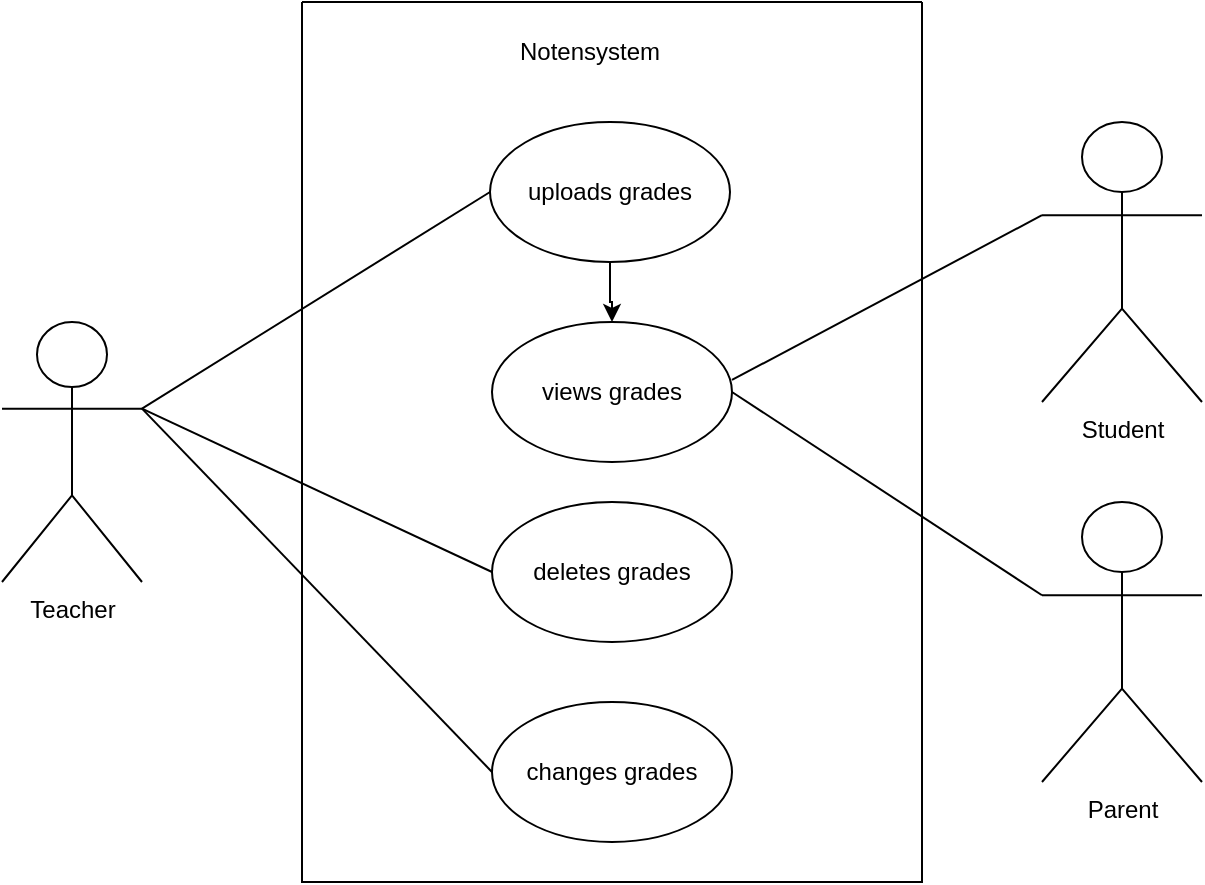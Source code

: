 <mxfile version="26.0.4">
  <diagram name="Seite-1" id="6TmRu7XE6SxBeCbtv25J">
    <mxGraphModel dx="1194" dy="750" grid="1" gridSize="10" guides="1" tooltips="1" connect="1" arrows="1" fold="1" page="1" pageScale="1" pageWidth="827" pageHeight="1169" math="0" shadow="0">
      <root>
        <mxCell id="0" />
        <mxCell id="1" parent="0" />
        <mxCell id="h0ZAmz_C1L0Bc9i06ohl-1" value="" style="swimlane;startSize=0;" vertex="1" parent="1">
          <mxGeometry x="200" y="50" width="310" height="440" as="geometry" />
        </mxCell>
        <mxCell id="h0ZAmz_C1L0Bc9i06ohl-2" value="Notensystem" style="text;html=1;align=center;verticalAlign=middle;whiteSpace=wrap;rounded=0;" vertex="1" parent="h0ZAmz_C1L0Bc9i06ohl-1">
          <mxGeometry x="74" y="10" width="140" height="30" as="geometry" />
        </mxCell>
        <mxCell id="h0ZAmz_C1L0Bc9i06ohl-3" value="changes grades" style="ellipse;whiteSpace=wrap;html=1;" vertex="1" parent="h0ZAmz_C1L0Bc9i06ohl-1">
          <mxGeometry x="95" y="350" width="120" height="70" as="geometry" />
        </mxCell>
        <mxCell id="h0ZAmz_C1L0Bc9i06ohl-10" value="deletes grades" style="ellipse;whiteSpace=wrap;html=1;" vertex="1" parent="h0ZAmz_C1L0Bc9i06ohl-1">
          <mxGeometry x="95" y="250" width="120" height="70" as="geometry" />
        </mxCell>
        <mxCell id="h0ZAmz_C1L0Bc9i06ohl-26" value="" style="edgeStyle=orthogonalEdgeStyle;rounded=0;orthogonalLoop=1;jettySize=auto;html=1;" edge="1" parent="h0ZAmz_C1L0Bc9i06ohl-1" source="h0ZAmz_C1L0Bc9i06ohl-12" target="h0ZAmz_C1L0Bc9i06ohl-11">
          <mxGeometry relative="1" as="geometry" />
        </mxCell>
        <mxCell id="h0ZAmz_C1L0Bc9i06ohl-12" value="uploads grades" style="ellipse;whiteSpace=wrap;html=1;" vertex="1" parent="h0ZAmz_C1L0Bc9i06ohl-1">
          <mxGeometry x="94" y="60" width="120" height="70" as="geometry" />
        </mxCell>
        <mxCell id="h0ZAmz_C1L0Bc9i06ohl-11" value="views grades" style="ellipse;whiteSpace=wrap;html=1;" vertex="1" parent="h0ZAmz_C1L0Bc9i06ohl-1">
          <mxGeometry x="95" y="160" width="120" height="70" as="geometry" />
        </mxCell>
        <mxCell id="h0ZAmz_C1L0Bc9i06ohl-7" value="Student" style="shape=umlActor;verticalLabelPosition=bottom;verticalAlign=top;html=1;outlineConnect=0;" vertex="1" parent="1">
          <mxGeometry x="570" y="110" width="80" height="140" as="geometry" />
        </mxCell>
        <mxCell id="h0ZAmz_C1L0Bc9i06ohl-8" value="Teacher" style="shape=umlActor;verticalLabelPosition=bottom;verticalAlign=top;html=1;outlineConnect=0;" vertex="1" parent="1">
          <mxGeometry x="50" y="210" width="70" height="130" as="geometry" />
        </mxCell>
        <mxCell id="h0ZAmz_C1L0Bc9i06ohl-9" value="Parent" style="shape=umlActor;verticalLabelPosition=bottom;verticalAlign=top;html=1;outlineConnect=0;" vertex="1" parent="1">
          <mxGeometry x="570" y="300" width="80" height="140" as="geometry" />
        </mxCell>
        <mxCell id="h0ZAmz_C1L0Bc9i06ohl-14" value="" style="endArrow=none;html=1;rounded=0;entryX=0;entryY=0.5;entryDx=0;entryDy=0;exitX=1;exitY=0.333;exitDx=0;exitDy=0;exitPerimeter=0;" edge="1" parent="1" source="h0ZAmz_C1L0Bc9i06ohl-8" target="h0ZAmz_C1L0Bc9i06ohl-12">
          <mxGeometry width="50" height="50" relative="1" as="geometry">
            <mxPoint x="130" y="280" as="sourcePoint" />
            <mxPoint x="180" y="230" as="targetPoint" />
          </mxGeometry>
        </mxCell>
        <mxCell id="h0ZAmz_C1L0Bc9i06ohl-15" value="" style="endArrow=none;html=1;rounded=0;exitX=1;exitY=0.414;exitDx=0;exitDy=0;exitPerimeter=0;entryX=0;entryY=0.333;entryDx=0;entryDy=0;entryPerimeter=0;" edge="1" parent="1" source="h0ZAmz_C1L0Bc9i06ohl-11" target="h0ZAmz_C1L0Bc9i06ohl-7">
          <mxGeometry width="50" height="50" relative="1" as="geometry">
            <mxPoint x="520" y="210" as="sourcePoint" />
            <mxPoint x="570" y="160" as="targetPoint" />
          </mxGeometry>
        </mxCell>
        <mxCell id="h0ZAmz_C1L0Bc9i06ohl-18" value="" style="endArrow=none;html=1;rounded=0;exitX=1;exitY=0.333;exitDx=0;exitDy=0;exitPerimeter=0;entryX=0;entryY=0.5;entryDx=0;entryDy=0;" edge="1" parent="1" source="h0ZAmz_C1L0Bc9i06ohl-8" target="h0ZAmz_C1L0Bc9i06ohl-10">
          <mxGeometry width="50" height="50" relative="1" as="geometry">
            <mxPoint x="390" y="410" as="sourcePoint" />
            <mxPoint x="440" y="360" as="targetPoint" />
          </mxGeometry>
        </mxCell>
        <mxCell id="h0ZAmz_C1L0Bc9i06ohl-19" value="" style="endArrow=none;html=1;rounded=0;exitX=1;exitY=0.333;exitDx=0;exitDy=0;exitPerimeter=0;entryX=0;entryY=0.5;entryDx=0;entryDy=0;" edge="1" parent="1" source="h0ZAmz_C1L0Bc9i06ohl-8" target="h0ZAmz_C1L0Bc9i06ohl-3">
          <mxGeometry width="50" height="50" relative="1" as="geometry">
            <mxPoint x="390" y="410" as="sourcePoint" />
            <mxPoint x="440" y="360" as="targetPoint" />
          </mxGeometry>
        </mxCell>
        <mxCell id="h0ZAmz_C1L0Bc9i06ohl-20" value="" style="endArrow=none;html=1;rounded=0;entryX=0;entryY=0.333;entryDx=0;entryDy=0;entryPerimeter=0;exitX=1;exitY=0.5;exitDx=0;exitDy=0;" edge="1" parent="1" source="h0ZAmz_C1L0Bc9i06ohl-11" target="h0ZAmz_C1L0Bc9i06ohl-9">
          <mxGeometry width="50" height="50" relative="1" as="geometry">
            <mxPoint x="390" y="410" as="sourcePoint" />
            <mxPoint x="440" y="360" as="targetPoint" />
          </mxGeometry>
        </mxCell>
      </root>
    </mxGraphModel>
  </diagram>
</mxfile>
